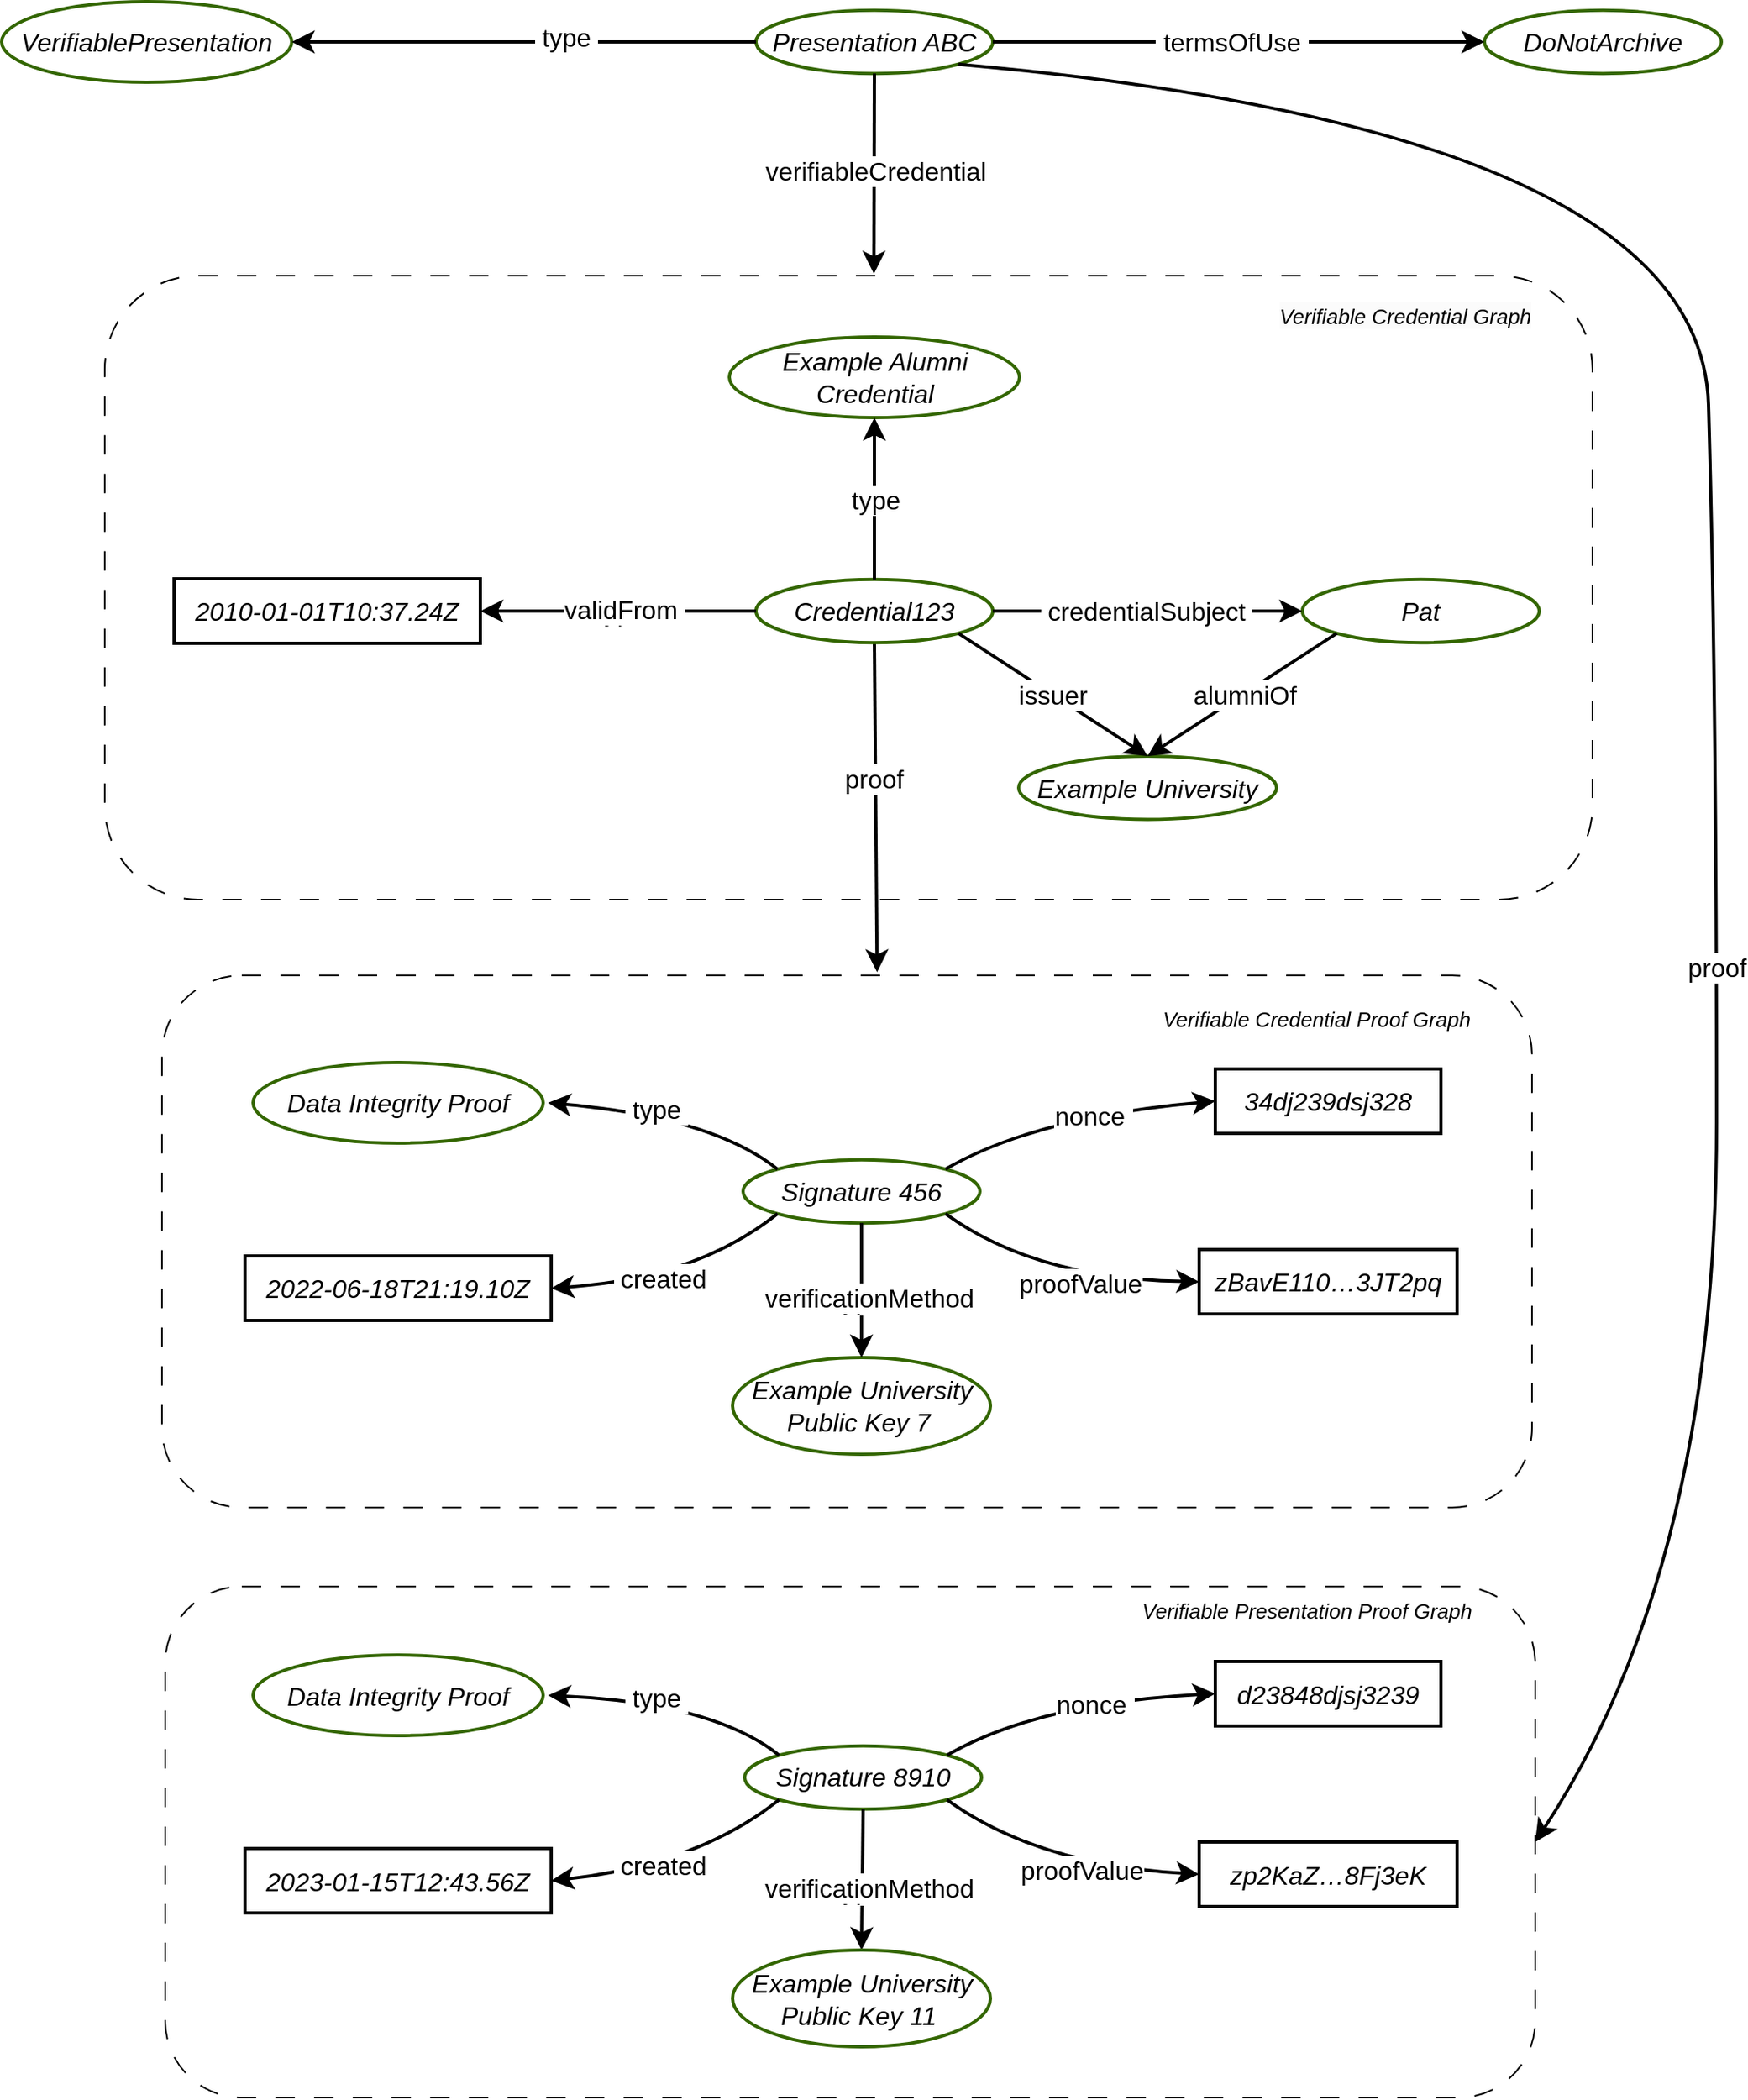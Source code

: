 <mxfile version="22.0.3" type="device">
  <diagram name="Page-1" id="VCU2_7XY7YOSpMuFFgP9">
    <mxGraphModel dx="2803" dy="2102" grid="1" gridSize="10" guides="1" tooltips="1" connect="1" arrows="1" fold="1" page="0" pageScale="1" pageWidth="1169" pageHeight="827" math="0" shadow="0">
      <root>
        <mxCell id="0" />
        <mxCell id="1" parent="0" />
        <mxCell id="80YUNRsU_wij_iDbftCs-48" value="" style="rounded=1;whiteSpace=wrap;html=1;fontSize=16;fillColor=none;dashed=1;dashPattern=12 12;" parent="1" vertex="1">
          <mxGeometry x="-1380" y="-520" width="923" height="387" as="geometry" />
        </mxCell>
        <mxCell id="80YUNRsU_wij_iDbftCs-2" value="" style="rounded=1;whiteSpace=wrap;html=1;fontSize=16;fillColor=none;dashed=1;dashPattern=12 12;" parent="1" vertex="1">
          <mxGeometry x="-1344.5" y="-86" width="850" height="330" as="geometry" />
        </mxCell>
        <UserObject label="&lt;i&gt;&lt;font color=&quot;#000000&quot;&gt;Signature 456&lt;/font&gt;&lt;/i&gt;" id="80YUNRsU_wij_iDbftCs-3">
          <mxCell style="ellipse;whiteSpace=wrap;html=1;fontSize=16;fillColor=none;strokeWidth=2;strokeColor=#336600;" parent="1" vertex="1">
            <mxGeometry x="-984" y="28.39" width="147" height="39.22" as="geometry" />
          </mxCell>
        </UserObject>
        <mxCell id="80YUNRsU_wij_iDbftCs-4" value="" style="group" parent="1" vertex="1" connectable="0">
          <mxGeometry x="-1293" y="-32" width="752" height="243" as="geometry" />
        </mxCell>
        <UserObject label="&lt;i&gt;&lt;font color=&quot;#000000&quot;&gt;Example University Public Key 7&amp;nbsp;&lt;/font&gt;&lt;/i&gt;" id="80YUNRsU_wij_iDbftCs-5">
          <mxCell style="ellipse;whiteSpace=wrap;html=1;fontSize=16;fillColor=none;strokeWidth=2;strokeColor=#336600;" parent="80YUNRsU_wij_iDbftCs-4" vertex="1">
            <mxGeometry x="302.5" y="183" width="160" height="60" as="geometry" />
          </mxCell>
        </UserObject>
        <UserObject label="&lt;i&gt;&lt;font color=&quot;#000000&quot;&gt;2022-06-18T21:19.10Z&lt;/font&gt;&lt;/i&gt;" id="80YUNRsU_wij_iDbftCs-6">
          <mxCell style="rounded=0;whiteSpace=wrap;html=1;fontSize=16;fillColor=none;strokeWidth=2;" parent="80YUNRsU_wij_iDbftCs-4" vertex="1">
            <mxGeometry y="120" width="190" height="40" as="geometry" />
          </mxCell>
        </UserObject>
        <UserObject label="&lt;i&gt;&lt;font color=&quot;#000000&quot;&gt;Data Integrity Proof&lt;/font&gt;&lt;/i&gt;" id="80YUNRsU_wij_iDbftCs-7">
          <mxCell style="ellipse;whiteSpace=wrap;html=1;fontSize=16;fillColor=none;strokeWidth=2;strokeColor=#336600;shadow=0;perimeterSpacing=3;" parent="80YUNRsU_wij_iDbftCs-4" vertex="1">
            <mxGeometry x="5" width="180" height="50" as="geometry" />
          </mxCell>
        </UserObject>
        <UserObject label="&lt;i&gt;&lt;font color=&quot;#000000&quot;&gt;34dj239dsj328&lt;/font&gt;&lt;/i&gt;" id="80YUNRsU_wij_iDbftCs-8">
          <mxCell style="rounded=0;whiteSpace=wrap;html=1;fontSize=16;fillColor=none;strokeWidth=2;" parent="80YUNRsU_wij_iDbftCs-4" vertex="1">
            <mxGeometry x="602" y="4" width="140" height="40" as="geometry" />
          </mxCell>
        </UserObject>
        <UserObject label="&lt;i&gt;&lt;font color=&quot;#000000&quot;&gt;zBavE110…3JT2pq&lt;/font&gt;&lt;/i&gt;" id="80YUNRsU_wij_iDbftCs-9">
          <mxCell style="rounded=0;whiteSpace=wrap;html=1;fontSize=16;fillColor=none;strokeWidth=2;" parent="80YUNRsU_wij_iDbftCs-4" vertex="1">
            <mxGeometry x="592" y="116" width="160" height="40" as="geometry" />
          </mxCell>
        </UserObject>
        <mxCell id="80YUNRsU_wij_iDbftCs-10" value="" style="endArrow=classic;html=1;rounded=0;fontSize=12;startSize=8;endSize=8;curved=1;entryX=0.5;entryY=0;entryDx=0;entryDy=0;exitX=0.5;exitY=1;exitDx=0;exitDy=0;strokeWidth=2;fontStyle=2" parent="1" source="80YUNRsU_wij_iDbftCs-3" target="80YUNRsU_wij_iDbftCs-5" edge="1">
          <mxGeometry width="50" height="50" relative="1" as="geometry">
            <mxPoint x="-923" y="102" as="sourcePoint" />
            <mxPoint x="-1045" y="33" as="targetPoint" />
          </mxGeometry>
        </mxCell>
        <mxCell id="80YUNRsU_wij_iDbftCs-11" value="&amp;nbsp;type&amp;nbsp;" style="edgeLabel;html=1;align=center;verticalAlign=middle;resizable=0;points=[];fontSize=16;" parent="80YUNRsU_wij_iDbftCs-10" vertex="1" connectable="0">
          <mxGeometry x="0.135" y="-2" relative="1" as="geometry">
            <mxPoint as="offset" />
          </mxGeometry>
        </mxCell>
        <mxCell id="80YUNRsU_wij_iDbftCs-12" value="verificationMethod" style="edgeLabel;html=1;align=center;verticalAlign=middle;resizable=0;points=[];fontSize=16;" parent="80YUNRsU_wij_iDbftCs-10" vertex="1" connectable="0">
          <mxGeometry x="0.113" y="4" relative="1" as="geometry">
            <mxPoint as="offset" />
          </mxGeometry>
        </mxCell>
        <mxCell id="80YUNRsU_wij_iDbftCs-13" value="" style="endArrow=classic;html=1;rounded=0;fontSize=12;startSize=8;endSize=8;curved=1;exitX=0;exitY=1;exitDx=0;exitDy=0;entryX=1;entryY=0.5;entryDx=0;entryDy=0;strokeWidth=2;fontStyle=2" parent="1" source="80YUNRsU_wij_iDbftCs-3" target="80YUNRsU_wij_iDbftCs-6" edge="1">
          <mxGeometry width="50" height="50" relative="1" as="geometry">
            <mxPoint x="-945" y="41" as="sourcePoint" />
            <mxPoint x="-1075" y="3" as="targetPoint" />
            <Array as="points">
              <mxPoint x="-1013" y="102" />
            </Array>
          </mxGeometry>
        </mxCell>
        <mxCell id="80YUNRsU_wij_iDbftCs-14" value="&amp;nbsp;created" style="edgeLabel;html=1;align=center;verticalAlign=middle;resizable=0;points=[];fontSize=16;" parent="80YUNRsU_wij_iDbftCs-13" vertex="1" connectable="0">
          <mxGeometry x="0.135" y="-2" relative="1" as="geometry">
            <mxPoint as="offset" />
          </mxGeometry>
        </mxCell>
        <mxCell id="80YUNRsU_wij_iDbftCs-15" value="" style="endArrow=classic;html=1;rounded=0;fontSize=12;startSize=8;endSize=8;curved=1;exitX=0;exitY=0;exitDx=0;exitDy=0;entryX=1;entryY=0.5;entryDx=0;entryDy=0;strokeWidth=2;fontStyle=2" parent="1" source="80YUNRsU_wij_iDbftCs-3" target="80YUNRsU_wij_iDbftCs-7" edge="1">
          <mxGeometry width="50" height="50" relative="1" as="geometry">
            <mxPoint x="-1173" y="-188" as="sourcePoint" />
            <mxPoint x="-1123" y="-238" as="targetPoint" />
            <Array as="points">
              <mxPoint x="-1003" y="2" />
            </Array>
          </mxGeometry>
        </mxCell>
        <mxCell id="80YUNRsU_wij_iDbftCs-16" value="&amp;nbsp;type&amp;nbsp;" style="edgeLabel;html=1;align=center;verticalAlign=middle;resizable=0;points=[];fontSize=16;" parent="80YUNRsU_wij_iDbftCs-15" vertex="1" connectable="0">
          <mxGeometry x="0.135" y="-2" relative="1" as="geometry">
            <mxPoint as="offset" />
          </mxGeometry>
        </mxCell>
        <mxCell id="80YUNRsU_wij_iDbftCs-17" value="" style="endArrow=classic;html=1;rounded=0;fontSize=12;startSize=8;endSize=8;curved=1;exitX=1;exitY=0;exitDx=0;exitDy=0;entryX=0;entryY=0.5;entryDx=0;entryDy=0;strokeWidth=2;fontStyle=2" parent="1" source="80YUNRsU_wij_iDbftCs-3" target="80YUNRsU_wij_iDbftCs-8" edge="1">
          <mxGeometry width="50" height="50" relative="1" as="geometry">
            <mxPoint x="-935" y="51" as="sourcePoint" />
            <mxPoint x="-723" y="-8" as="targetPoint" />
            <Array as="points">
              <mxPoint x="-803" y="2" />
            </Array>
          </mxGeometry>
        </mxCell>
        <mxCell id="80YUNRsU_wij_iDbftCs-18" value="nonce&amp;nbsp;" style="edgeLabel;html=1;align=center;verticalAlign=middle;resizable=0;points=[];fontSize=16;" parent="80YUNRsU_wij_iDbftCs-17" vertex="1" connectable="0">
          <mxGeometry x="0.135" y="-2" relative="1" as="geometry">
            <mxPoint as="offset" />
          </mxGeometry>
        </mxCell>
        <mxCell id="80YUNRsU_wij_iDbftCs-19" value="" style="endArrow=classic;html=1;rounded=0;fontSize=12;startSize=8;endSize=8;curved=1;exitX=1;exitY=1;exitDx=0;exitDy=0;entryX=0;entryY=0.5;entryDx=0;entryDy=0;strokeWidth=2;fontStyle=2" parent="1" source="80YUNRsU_wij_iDbftCs-3" target="80YUNRsU_wij_iDbftCs-9" edge="1">
          <mxGeometry width="50" height="50" relative="1" as="geometry">
            <mxPoint x="-925" y="61" as="sourcePoint" />
            <mxPoint x="-1055" y="23" as="targetPoint" />
            <Array as="points">
              <mxPoint x="-803" y="102" />
            </Array>
          </mxGeometry>
        </mxCell>
        <mxCell id="80YUNRsU_wij_iDbftCs-20" value="proofValue" style="edgeLabel;html=1;align=center;verticalAlign=middle;resizable=0;points=[];fontSize=16;" parent="80YUNRsU_wij_iDbftCs-19" vertex="1" connectable="0">
          <mxGeometry x="0.135" y="-2" relative="1" as="geometry">
            <mxPoint as="offset" />
          </mxGeometry>
        </mxCell>
        <mxCell id="80YUNRsU_wij_iDbftCs-21" value="&lt;i&gt;&lt;font style=&quot;font-size: 13px;&quot;&gt;Verifiable Credential Proof Graph&lt;/font&gt;&lt;/i&gt;" style="text;html=1;strokeColor=none;fillColor=none;align=center;verticalAlign=middle;whiteSpace=wrap;rounded=0;fontSize=16;" parent="1" vertex="1">
          <mxGeometry x="-803" y="-75.5" width="350" height="30" as="geometry" />
        </mxCell>
        <mxCell id="80YUNRsU_wij_iDbftCs-45" value="" style="endArrow=classic;html=1;rounded=0;fontSize=12;startSize=8;endSize=8;curved=1;strokeWidth=2;exitX=0.5;exitY=1;exitDx=0;exitDy=0;entryX=0.522;entryY=-0.006;entryDx=0;entryDy=0;entryPerimeter=0;" parent="1" source="80YUNRsU_wij_iDbftCs-30" target="80YUNRsU_wij_iDbftCs-2" edge="1">
          <mxGeometry width="50" height="50" relative="1" as="geometry">
            <mxPoint x="-913" y="-72" as="sourcePoint" />
            <mxPoint x="-863" y="-122" as="targetPoint" />
          </mxGeometry>
        </mxCell>
        <mxCell id="80YUNRsU_wij_iDbftCs-46" value="proof" style="edgeLabel;html=1;align=center;verticalAlign=middle;resizable=0;points=[];fontSize=16;" parent="80YUNRsU_wij_iDbftCs-45" vertex="1" connectable="0">
          <mxGeometry x="-0.179" y="-1" relative="1" as="geometry">
            <mxPoint as="offset" />
          </mxGeometry>
        </mxCell>
        <mxCell id="80YUNRsU_wij_iDbftCs-25" value="&lt;i style=&quot;border-color: var(--border-color); color: rgb(0, 0, 0); font-family: Helvetica; font-size: 16px; font-variant-ligatures: normal; font-variant-caps: normal; font-weight: 400; letter-spacing: normal; orphans: 2; text-indent: 0px; text-transform: none; widows: 2; word-spacing: 0px; -webkit-text-stroke-width: 0px; background-color: rgb(251, 251, 251); text-decoration-thickness: initial; text-decoration-style: initial; text-decoration-color: initial;&quot;&gt;&lt;font style=&quot;border-color: var(--border-color); font-size: 13px;&quot;&gt;Verifiable Credential Graph&lt;/font&gt;&lt;/i&gt;" style="text;whiteSpace=wrap;html=1;fontSize=16;align=center;rotation=0;" parent="1" vertex="1">
          <mxGeometry x="-656.5" y="-512" width="166" height="30" as="geometry" />
        </mxCell>
        <mxCell id="80YUNRsU_wij_iDbftCs-26" value="" style="group" parent="1" vertex="1" connectable="0">
          <mxGeometry x="-1337" y="-482" width="847" height="299.22" as="geometry" />
        </mxCell>
        <UserObject label="&lt;i&gt;&lt;font color=&quot;#000000&quot;&gt;Example University&lt;/font&gt;&lt;/i&gt;" id="80YUNRsU_wij_iDbftCs-27">
          <mxCell style="ellipse;whiteSpace=wrap;html=1;fontSize=16;fillColor=none;strokeWidth=2;strokeColor=#336600;" parent="80YUNRsU_wij_iDbftCs-26" vertex="1">
            <mxGeometry x="524" y="260" width="160" height="39.22" as="geometry" />
          </mxCell>
        </UserObject>
        <UserObject label="&lt;i&gt;&lt;font color=&quot;#000000&quot;&gt;2010-01-01T10:37.24Z&lt;/font&gt;&lt;/i&gt;" id="80YUNRsU_wij_iDbftCs-28">
          <mxCell style="rounded=0;whiteSpace=wrap;html=1;fontSize=16;fillColor=none;strokeWidth=2;" parent="80YUNRsU_wij_iDbftCs-26" vertex="1">
            <mxGeometry y="150" width="190" height="40" as="geometry" />
          </mxCell>
        </UserObject>
        <UserObject label="&lt;i&gt;&lt;font color=&quot;#000000&quot;&gt;Example Alumni Credential&lt;/font&gt;&lt;/i&gt;" id="80YUNRsU_wij_iDbftCs-29">
          <mxCell style="ellipse;whiteSpace=wrap;html=1;fontSize=16;fillColor=none;strokeWidth=2;strokeColor=#336600;" parent="80YUNRsU_wij_iDbftCs-26" vertex="1">
            <mxGeometry x="344.5" width="180" height="50" as="geometry" />
          </mxCell>
        </UserObject>
        <UserObject label="&lt;i&gt;&lt;font color=&quot;#000000&quot;&gt;Credential123&lt;/font&gt;&lt;/i&gt;" id="80YUNRsU_wij_iDbftCs-30">
          <mxCell style="ellipse;whiteSpace=wrap;html=1;fontSize=16;fillColor=none;strokeWidth=2;strokeColor=#336600;" parent="80YUNRsU_wij_iDbftCs-26" vertex="1">
            <mxGeometry x="361" y="150.39" width="147" height="39.22" as="geometry" />
          </mxCell>
        </UserObject>
        <UserObject label="&lt;i&gt;&lt;font color=&quot;#000000&quot;&gt;Pat&lt;/font&gt;&lt;/i&gt;" id="80YUNRsU_wij_iDbftCs-31">
          <mxCell style="ellipse;whiteSpace=wrap;html=1;fontSize=16;fillColor=none;strokeWidth=2;strokeColor=#336600;" parent="80YUNRsU_wij_iDbftCs-26" vertex="1">
            <mxGeometry x="700" y="150.39" width="147" height="39.22" as="geometry" />
          </mxCell>
        </UserObject>
        <mxCell id="80YUNRsU_wij_iDbftCs-32" style="edgeStyle=none;curved=1;rounded=0;orthogonalLoop=1;jettySize=auto;html=1;exitX=0;exitY=0.5;exitDx=0;exitDy=0;fontSize=12;startSize=8;endSize=8;" parent="80YUNRsU_wij_iDbftCs-26" source="80YUNRsU_wij_iDbftCs-28" target="80YUNRsU_wij_iDbftCs-28" edge="1">
          <mxGeometry relative="1" as="geometry" />
        </mxCell>
        <mxCell id="80YUNRsU_wij_iDbftCs-33" style="edgeStyle=none;curved=1;rounded=0;orthogonalLoop=1;jettySize=auto;html=1;exitX=1;exitY=0.5;exitDx=0;exitDy=0;fontSize=12;startSize=8;endSize=8;" parent="80YUNRsU_wij_iDbftCs-26" source="80YUNRsU_wij_iDbftCs-28" target="80YUNRsU_wij_iDbftCs-28" edge="1">
          <mxGeometry relative="1" as="geometry" />
        </mxCell>
        <mxCell id="80YUNRsU_wij_iDbftCs-34" value="" style="endArrow=classic;html=1;rounded=0;fontSize=12;startSize=8;endSize=8;curved=1;exitX=0.5;exitY=0;exitDx=0;exitDy=0;entryX=0.5;entryY=1;entryDx=0;entryDy=0;strokeWidth=2;" parent="80YUNRsU_wij_iDbftCs-26" source="80YUNRsU_wij_iDbftCs-30" target="80YUNRsU_wij_iDbftCs-29" edge="1">
          <mxGeometry width="50" height="50" relative="1" as="geometry">
            <mxPoint x="-640" y="-330" as="sourcePoint" />
            <mxPoint x="-590" y="-380" as="targetPoint" />
          </mxGeometry>
        </mxCell>
        <mxCell id="80YUNRsU_wij_iDbftCs-35" value="type" style="edgeLabel;html=1;align=center;verticalAlign=middle;resizable=0;points=[];fontSize=16;" parent="80YUNRsU_wij_iDbftCs-34" vertex="1" connectable="0">
          <mxGeometry x="-0.016" relative="1" as="geometry">
            <mxPoint as="offset" />
          </mxGeometry>
        </mxCell>
        <mxCell id="80YUNRsU_wij_iDbftCs-36" value="" style="endArrow=classic;html=1;rounded=0;fontSize=12;startSize=8;endSize=8;curved=1;exitX=0;exitY=0.5;exitDx=0;exitDy=0;entryX=1;entryY=0.5;entryDx=0;entryDy=0;strokeWidth=2;" parent="80YUNRsU_wij_iDbftCs-26" source="80YUNRsU_wij_iDbftCs-30" target="80YUNRsU_wij_iDbftCs-28" edge="1">
          <mxGeometry width="50" height="50" relative="1" as="geometry">
            <mxPoint x="-770" y="-589.61" as="sourcePoint" />
            <mxPoint x="-770" y="-689.61" as="targetPoint" />
          </mxGeometry>
        </mxCell>
        <mxCell id="80YUNRsU_wij_iDbftCs-37" value="type" style="edgeLabel;html=1;align=center;verticalAlign=middle;resizable=0;points=[];fontSize=16;" parent="80YUNRsU_wij_iDbftCs-36" vertex="1" connectable="0">
          <mxGeometry x="-0.016" relative="1" as="geometry">
            <mxPoint as="offset" />
          </mxGeometry>
        </mxCell>
        <mxCell id="80YUNRsU_wij_iDbftCs-38" value="validFrom&amp;nbsp;" style="edgeLabel;html=1;align=center;verticalAlign=middle;resizable=0;points=[];fontSize=16;" parent="80YUNRsU_wij_iDbftCs-36" vertex="1" connectable="0">
          <mxGeometry x="-0.041" y="-1" relative="1" as="geometry">
            <mxPoint as="offset" />
          </mxGeometry>
        </mxCell>
        <mxCell id="80YUNRsU_wij_iDbftCs-39" value="" style="endArrow=classic;html=1;rounded=0;fontSize=12;startSize=8;endSize=8;curved=1;entryX=0.5;entryY=0;entryDx=0;entryDy=0;strokeWidth=2;exitX=1;exitY=1;exitDx=0;exitDy=0;" parent="80YUNRsU_wij_iDbftCs-26" source="80YUNRsU_wij_iDbftCs-30" target="80YUNRsU_wij_iDbftCs-27" edge="1">
          <mxGeometry width="50" height="50" relative="1" as="geometry">
            <mxPoint x="-627" y="-498.39" as="sourcePoint" />
            <mxPoint x="-740" y="-422.39" as="targetPoint" />
          </mxGeometry>
        </mxCell>
        <mxCell id="80YUNRsU_wij_iDbftCs-40" value="issuer" style="edgeLabel;html=1;align=center;verticalAlign=middle;resizable=0;points=[];fontSize=16;" parent="80YUNRsU_wij_iDbftCs-39" vertex="1" connectable="0">
          <mxGeometry x="-0.016" relative="1" as="geometry">
            <mxPoint as="offset" />
          </mxGeometry>
        </mxCell>
        <mxCell id="80YUNRsU_wij_iDbftCs-41" value="" style="endArrow=classic;html=1;rounded=0;fontSize=12;startSize=8;endSize=8;curved=1;entryX=0;entryY=0.5;entryDx=0;entryDy=0;strokeWidth=2;exitX=1;exitY=0.5;exitDx=0;exitDy=0;" parent="80YUNRsU_wij_iDbftCs-26" source="80YUNRsU_wij_iDbftCs-30" target="80YUNRsU_wij_iDbftCs-31" edge="1">
          <mxGeometry width="50" height="50" relative="1" as="geometry">
            <mxPoint x="-570" y="-510" as="sourcePoint" />
            <mxPoint x="-870" y="-560" as="targetPoint" />
          </mxGeometry>
        </mxCell>
        <mxCell id="80YUNRsU_wij_iDbftCs-42" value="&amp;nbsp;credentialSubject&amp;nbsp;" style="edgeLabel;html=1;align=center;verticalAlign=middle;resizable=0;points=[];fontSize=16;" parent="80YUNRsU_wij_iDbftCs-41" vertex="1" connectable="0">
          <mxGeometry x="-0.016" relative="1" as="geometry">
            <mxPoint as="offset" />
          </mxGeometry>
        </mxCell>
        <mxCell id="80YUNRsU_wij_iDbftCs-43" value="" style="endArrow=classic;html=1;rounded=0;fontSize=12;startSize=8;endSize=8;curved=1;entryX=0.5;entryY=0;entryDx=0;entryDy=0;strokeWidth=2;exitX=0;exitY=1;exitDx=0;exitDy=0;" parent="80YUNRsU_wij_iDbftCs-26" source="80YUNRsU_wij_iDbftCs-31" target="80YUNRsU_wij_iDbftCs-27" edge="1">
          <mxGeometry width="50" height="50" relative="1" as="geometry">
            <mxPoint x="-330" y="-400" as="sourcePoint" />
            <mxPoint x="-138" y="-400" as="targetPoint" />
          </mxGeometry>
        </mxCell>
        <mxCell id="80YUNRsU_wij_iDbftCs-44" value="alumniOf" style="edgeLabel;html=1;align=center;verticalAlign=middle;resizable=0;points=[];fontSize=16;" parent="80YUNRsU_wij_iDbftCs-43" vertex="1" connectable="0">
          <mxGeometry x="-0.016" relative="1" as="geometry">
            <mxPoint as="offset" />
          </mxGeometry>
        </mxCell>
        <UserObject label="&lt;i&gt;&lt;font color=&quot;#000000&quot;&gt;Presentation ABC&lt;/font&gt;&lt;/i&gt;" id="80YUNRsU_wij_iDbftCs-68">
          <mxCell style="ellipse;whiteSpace=wrap;html=1;fontSize=16;fillColor=none;strokeWidth=2;strokeColor=#336600;" parent="1" vertex="1">
            <mxGeometry x="-976" y="-684.61" width="147" height="39.22" as="geometry" />
          </mxCell>
        </UserObject>
        <UserObject label="&lt;i&gt;&lt;font color=&quot;#000000&quot;&gt;VerifiablePresentation&lt;/font&gt;&lt;/i&gt;" id="80YUNRsU_wij_iDbftCs-69">
          <mxCell style="ellipse;whiteSpace=wrap;html=1;fontSize=16;fillColor=none;strokeWidth=2;strokeColor=#336600;" parent="1" vertex="1">
            <mxGeometry x="-1444" y="-690" width="180" height="50" as="geometry" />
          </mxCell>
        </UserObject>
        <UserObject label="&lt;i&gt;&lt;font color=&quot;#000000&quot;&gt;DoNotArchive&lt;/font&gt;&lt;/i&gt;" id="80YUNRsU_wij_iDbftCs-70">
          <mxCell style="ellipse;whiteSpace=wrap;html=1;fontSize=16;fillColor=none;strokeWidth=2;strokeColor=#336600;" parent="1" vertex="1">
            <mxGeometry x="-524" y="-684.61" width="147" height="39.22" as="geometry" />
          </mxCell>
        </UserObject>
        <mxCell id="80YUNRsU_wij_iDbftCs-71" style="edgeStyle=none;curved=1;rounded=0;orthogonalLoop=1;jettySize=auto;html=1;exitX=1;exitY=0.5;exitDx=0;exitDy=0;entryX=0;entryY=0.5;entryDx=0;entryDy=0;fontSize=12;startSize=8;endSize=8;strokeWidth=2;" parent="1" source="80YUNRsU_wij_iDbftCs-68" target="80YUNRsU_wij_iDbftCs-70" edge="1">
          <mxGeometry relative="1" as="geometry" />
        </mxCell>
        <mxCell id="80YUNRsU_wij_iDbftCs-73" value="&amp;nbsp;termsOfUse&amp;nbsp;" style="edgeLabel;html=1;align=center;verticalAlign=middle;resizable=0;points=[];fontSize=16;" parent="80YUNRsU_wij_iDbftCs-71" vertex="1" connectable="0">
          <mxGeometry x="-0.029" relative="1" as="geometry">
            <mxPoint as="offset" />
          </mxGeometry>
        </mxCell>
        <mxCell id="80YUNRsU_wij_iDbftCs-72" style="edgeStyle=none;curved=1;rounded=0;orthogonalLoop=1;jettySize=auto;html=1;exitX=0;exitY=0.5;exitDx=0;exitDy=0;entryX=1;entryY=0.5;entryDx=0;entryDy=0;fontSize=12;startSize=8;endSize=8;strokeWidth=2;" parent="1" source="80YUNRsU_wij_iDbftCs-68" target="80YUNRsU_wij_iDbftCs-69" edge="1">
          <mxGeometry relative="1" as="geometry">
            <mxPoint x="-1064" y="-574.61" as="sourcePoint" />
            <mxPoint x="-759" y="-574.61" as="targetPoint" />
          </mxGeometry>
        </mxCell>
        <mxCell id="80YUNRsU_wij_iDbftCs-74" value="&amp;nbsp;type&amp;nbsp;" style="edgeLabel;html=1;align=center;verticalAlign=middle;resizable=0;points=[];fontSize=16;" parent="80YUNRsU_wij_iDbftCs-72" vertex="1" connectable="0">
          <mxGeometry x="-0.181" y="-3" relative="1" as="geometry">
            <mxPoint as="offset" />
          </mxGeometry>
        </mxCell>
        <mxCell id="80YUNRsU_wij_iDbftCs-77" style="edgeStyle=none;curved=1;rounded=0;orthogonalLoop=1;jettySize=auto;html=1;entryX=0.517;entryY=-0.003;entryDx=0;entryDy=0;fontSize=12;startSize=8;endSize=8;strokeWidth=2;entryPerimeter=0;exitX=0.5;exitY=1;exitDx=0;exitDy=0;" parent="1" source="80YUNRsU_wij_iDbftCs-68" target="80YUNRsU_wij_iDbftCs-48" edge="1">
          <mxGeometry relative="1" as="geometry">
            <mxPoint x="-880" y="-630" as="sourcePoint" />
            <mxPoint x="-1389.232" y="-498.452" as="targetPoint" />
          </mxGeometry>
        </mxCell>
        <mxCell id="80YUNRsU_wij_iDbftCs-78" value="verifiableCredential" style="edgeLabel;html=1;align=center;verticalAlign=middle;resizable=0;points=[];fontSize=16;" parent="80YUNRsU_wij_iDbftCs-77" vertex="1" connectable="0">
          <mxGeometry x="-0.029" relative="1" as="geometry">
            <mxPoint as="offset" />
          </mxGeometry>
        </mxCell>
        <mxCell id="80YUNRsU_wij_iDbftCs-79" style="edgeStyle=none;curved=1;rounded=0;orthogonalLoop=1;jettySize=auto;html=1;exitX=1;exitY=1;exitDx=0;exitDy=0;entryX=1;entryY=0.5;entryDx=0;entryDy=0;fontSize=12;startSize=8;endSize=8;strokeWidth=2;" parent="1" source="80YUNRsU_wij_iDbftCs-68" target="80YUNRsU_wij_iDbftCs-49" edge="1">
          <mxGeometry relative="1" as="geometry">
            <mxPoint x="-62.738" y="-599.996" as="sourcePoint" />
            <mxPoint x="-130.0" y="341.34" as="targetPoint" />
            <Array as="points">
              <mxPoint x="-390" y="-610" />
              <mxPoint x="-380" y="-270" />
              <mxPoint x="-380" y="280" />
            </Array>
          </mxGeometry>
        </mxCell>
        <mxCell id="lX6lRBvpDmC6g2FffIeI-1" value="proof" style="edgeLabel;html=1;align=center;verticalAlign=middle;resizable=0;points=[];fontSize=16;" parent="80YUNRsU_wij_iDbftCs-79" vertex="1" connectable="0">
          <mxGeometry x="0.26" relative="1" as="geometry">
            <mxPoint as="offset" />
          </mxGeometry>
        </mxCell>
        <UserObject label="&lt;i&gt;&lt;font color=&quot;#000000&quot;&gt;Signature 8910&lt;/font&gt;&lt;/i&gt;" id="80YUNRsU_wij_iDbftCs-50">
          <mxCell style="ellipse;whiteSpace=wrap;html=1;fontSize=16;fillColor=none;strokeWidth=2;strokeColor=#336600;" parent="1" vertex="1">
            <mxGeometry x="-983" y="391.89" width="147" height="39.22" as="geometry" />
          </mxCell>
        </UserObject>
        <mxCell id="80YUNRsU_wij_iDbftCs-57" value="" style="endArrow=classic;html=1;rounded=0;fontSize=12;startSize=8;endSize=8;curved=1;entryX=0.5;entryY=0;entryDx=0;entryDy=0;exitX=0.5;exitY=1;exitDx=0;exitDy=0;strokeWidth=2;fontStyle=2" parent="1" source="80YUNRsU_wij_iDbftCs-50" target="80YUNRsU_wij_iDbftCs-52" edge="1">
          <mxGeometry width="50" height="50" relative="1" as="geometry">
            <mxPoint x="-922" y="465.5" as="sourcePoint" />
            <mxPoint x="-1044" y="396.5" as="targetPoint" />
          </mxGeometry>
        </mxCell>
        <mxCell id="80YUNRsU_wij_iDbftCs-58" value="&amp;nbsp;type&amp;nbsp;" style="edgeLabel;html=1;align=center;verticalAlign=middle;resizable=0;points=[];fontSize=16;" parent="80YUNRsU_wij_iDbftCs-57" vertex="1" connectable="0">
          <mxGeometry x="0.135" y="-2" relative="1" as="geometry">
            <mxPoint as="offset" />
          </mxGeometry>
        </mxCell>
        <mxCell id="80YUNRsU_wij_iDbftCs-59" value="verificationMethod" style="edgeLabel;html=1;align=center;verticalAlign=middle;resizable=0;points=[];fontSize=16;" parent="80YUNRsU_wij_iDbftCs-57" vertex="1" connectable="0">
          <mxGeometry x="0.113" y="4" relative="1" as="geometry">
            <mxPoint as="offset" />
          </mxGeometry>
        </mxCell>
        <mxCell id="80YUNRsU_wij_iDbftCs-60" value="" style="endArrow=classic;html=1;rounded=0;fontSize=12;startSize=8;endSize=8;curved=1;exitX=0;exitY=1;exitDx=0;exitDy=0;entryX=1;entryY=0.5;entryDx=0;entryDy=0;strokeWidth=2;fontStyle=2" parent="1" source="80YUNRsU_wij_iDbftCs-50" target="80YUNRsU_wij_iDbftCs-53" edge="1">
          <mxGeometry width="50" height="50" relative="1" as="geometry">
            <mxPoint x="-944" y="404.5" as="sourcePoint" />
            <mxPoint x="-1074" y="366.5" as="targetPoint" />
            <Array as="points">
              <mxPoint x="-1012" y="465.5" />
            </Array>
          </mxGeometry>
        </mxCell>
        <mxCell id="80YUNRsU_wij_iDbftCs-61" value="&amp;nbsp;created" style="edgeLabel;html=1;align=center;verticalAlign=middle;resizable=0;points=[];fontSize=16;" parent="80YUNRsU_wij_iDbftCs-60" vertex="1" connectable="0">
          <mxGeometry x="0.135" y="-2" relative="1" as="geometry">
            <mxPoint as="offset" />
          </mxGeometry>
        </mxCell>
        <mxCell id="80YUNRsU_wij_iDbftCs-62" value="" style="endArrow=classic;html=1;rounded=0;fontSize=12;startSize=8;endSize=8;curved=1;exitX=0;exitY=0;exitDx=0;exitDy=0;entryX=1;entryY=0.5;entryDx=0;entryDy=0;strokeWidth=2;fontStyle=2" parent="1" source="80YUNRsU_wij_iDbftCs-50" target="80YUNRsU_wij_iDbftCs-54" edge="1">
          <mxGeometry width="50" height="50" relative="1" as="geometry">
            <mxPoint x="-1172" y="175.5" as="sourcePoint" />
            <mxPoint x="-1122" y="125.5" as="targetPoint" />
            <Array as="points">
              <mxPoint x="-1002" y="365.5" />
            </Array>
          </mxGeometry>
        </mxCell>
        <mxCell id="80YUNRsU_wij_iDbftCs-63" value="&amp;nbsp;type&amp;nbsp;" style="edgeLabel;html=1;align=center;verticalAlign=middle;resizable=0;points=[];fontSize=16;" parent="80YUNRsU_wij_iDbftCs-62" vertex="1" connectable="0">
          <mxGeometry x="0.135" y="-2" relative="1" as="geometry">
            <mxPoint as="offset" />
          </mxGeometry>
        </mxCell>
        <mxCell id="80YUNRsU_wij_iDbftCs-64" value="" style="endArrow=classic;html=1;rounded=0;fontSize=12;startSize=8;endSize=8;curved=1;exitX=1;exitY=0;exitDx=0;exitDy=0;entryX=0;entryY=0.5;entryDx=0;entryDy=0;strokeWidth=2;fontStyle=2" parent="1" source="80YUNRsU_wij_iDbftCs-50" target="80YUNRsU_wij_iDbftCs-55" edge="1">
          <mxGeometry width="50" height="50" relative="1" as="geometry">
            <mxPoint x="-934" y="414.5" as="sourcePoint" />
            <mxPoint x="-722" y="355.5" as="targetPoint" />
            <Array as="points">
              <mxPoint x="-802" y="365.5" />
            </Array>
          </mxGeometry>
        </mxCell>
        <mxCell id="80YUNRsU_wij_iDbftCs-65" value="nonce&amp;nbsp;" style="edgeLabel;html=1;align=center;verticalAlign=middle;resizable=0;points=[];fontSize=16;" parent="80YUNRsU_wij_iDbftCs-64" vertex="1" connectable="0">
          <mxGeometry x="0.135" y="-2" relative="1" as="geometry">
            <mxPoint as="offset" />
          </mxGeometry>
        </mxCell>
        <mxCell id="80YUNRsU_wij_iDbftCs-66" value="" style="endArrow=classic;html=1;rounded=0;fontSize=12;startSize=8;endSize=8;curved=1;exitX=1;exitY=1;exitDx=0;exitDy=0;entryX=0;entryY=0.5;entryDx=0;entryDy=0;strokeWidth=2;fontStyle=2" parent="1" source="80YUNRsU_wij_iDbftCs-50" target="80YUNRsU_wij_iDbftCs-56" edge="1">
          <mxGeometry width="50" height="50" relative="1" as="geometry">
            <mxPoint x="-924" y="424.5" as="sourcePoint" />
            <mxPoint x="-1054" y="386.5" as="targetPoint" />
            <Array as="points">
              <mxPoint x="-802" y="465.5" />
            </Array>
          </mxGeometry>
        </mxCell>
        <mxCell id="80YUNRsU_wij_iDbftCs-67" value="proofValue" style="edgeLabel;html=1;align=center;verticalAlign=middle;resizable=0;points=[];fontSize=16;" parent="80YUNRsU_wij_iDbftCs-66" vertex="1" connectable="0">
          <mxGeometry x="0.135" y="-2" relative="1" as="geometry">
            <mxPoint as="offset" />
          </mxGeometry>
        </mxCell>
        <mxCell id="80YUNRsU_wij_iDbftCs-49" value="" style="rounded=1;whiteSpace=wrap;html=1;fontSize=16;fillColor=none;dashed=1;dashPattern=12 12;" parent="1" vertex="1">
          <mxGeometry x="-1342.5" y="293" width="850" height="317" as="geometry" />
        </mxCell>
        <mxCell id="80YUNRsU_wij_iDbftCs-83" value="" style="group" parent="1" vertex="1" connectable="0">
          <mxGeometry x="-1293" y="335.5" width="752" height="243" as="geometry" />
        </mxCell>
        <mxCell id="80YUNRsU_wij_iDbftCs-51" value="" style="group" parent="80YUNRsU_wij_iDbftCs-83" vertex="1" connectable="0">
          <mxGeometry width="752" height="243" as="geometry" />
        </mxCell>
        <UserObject label="&lt;i&gt;&lt;font color=&quot;#000000&quot;&gt;Example University Public Key 11&amp;nbsp;&lt;/font&gt;&lt;/i&gt;" id="80YUNRsU_wij_iDbftCs-52">
          <mxCell style="ellipse;whiteSpace=wrap;html=1;fontSize=16;fillColor=none;strokeWidth=2;strokeColor=#336600;" parent="80YUNRsU_wij_iDbftCs-51" vertex="1">
            <mxGeometry x="302.5" y="183" width="160" height="60" as="geometry" />
          </mxCell>
        </UserObject>
        <UserObject label="&lt;i&gt;&lt;font color=&quot;#000000&quot;&gt;2023-01-15T12:43.56Z&lt;/font&gt;&lt;/i&gt;" id="80YUNRsU_wij_iDbftCs-53">
          <mxCell style="rounded=0;whiteSpace=wrap;html=1;fontSize=16;fillColor=none;strokeWidth=2;" parent="80YUNRsU_wij_iDbftCs-51" vertex="1">
            <mxGeometry y="120" width="190" height="40" as="geometry" />
          </mxCell>
        </UserObject>
        <UserObject label="&lt;i&gt;&lt;font color=&quot;#000000&quot;&gt;Data Integrity Proof&lt;/font&gt;&lt;/i&gt;" id="80YUNRsU_wij_iDbftCs-54">
          <mxCell style="ellipse;whiteSpace=wrap;html=1;fontSize=16;fillColor=none;strokeWidth=2;strokeColor=#336600;shadow=0;perimeterSpacing=3;" parent="80YUNRsU_wij_iDbftCs-51" vertex="1">
            <mxGeometry x="5" width="180" height="50" as="geometry" />
          </mxCell>
        </UserObject>
        <UserObject label="&lt;i&gt;&lt;font color=&quot;#000000&quot;&gt;d23848djsj3239&lt;/font&gt;&lt;/i&gt;" id="80YUNRsU_wij_iDbftCs-55">
          <mxCell style="rounded=0;whiteSpace=wrap;html=1;fontSize=16;fillColor=none;strokeWidth=2;" parent="80YUNRsU_wij_iDbftCs-51" vertex="1">
            <mxGeometry x="602" y="4" width="140" height="40" as="geometry" />
          </mxCell>
        </UserObject>
        <UserObject label="&lt;i&gt;&lt;font color=&quot;#000000&quot;&gt;zp2KaZ…8Fj3eK&lt;/font&gt;&lt;/i&gt;" id="80YUNRsU_wij_iDbftCs-56">
          <mxCell style="rounded=0;whiteSpace=wrap;html=1;fontSize=16;fillColor=none;strokeWidth=2;" parent="80YUNRsU_wij_iDbftCs-51" vertex="1">
            <mxGeometry x="592" y="116" width="160" height="40" as="geometry" />
          </mxCell>
        </UserObject>
        <mxCell id="80YUNRsU_wij_iDbftCs-86" value="&lt;i&gt;&lt;font style=&quot;font-size: 13px;&quot;&gt;Verifiable Presentation Proof Graph&lt;/font&gt;&lt;/i&gt;" style="text;html=1;strokeColor=none;fillColor=none;align=center;verticalAlign=middle;whiteSpace=wrap;rounded=0;fontSize=16;" parent="1" vertex="1">
          <mxGeometry x="-774.5" y="292" width="280" height="30" as="geometry" />
        </mxCell>
      </root>
    </mxGraphModel>
  </diagram>
</mxfile>
